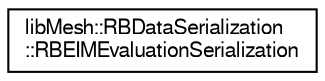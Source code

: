 digraph "Graphical Class Hierarchy"
{
  edge [fontname="FreeSans",fontsize="10",labelfontname="FreeSans",labelfontsize="10"];
  node [fontname="FreeSans",fontsize="10",shape=record];
  rankdir="LR";
  Node1 [label="libMesh::RBDataSerialization\l::RBEIMEvaluationSerialization",height=0.2,width=0.4,color="black", fillcolor="white", style="filled",URL="$classlibMesh_1_1RBDataSerialization_1_1RBEIMEvaluationSerialization.html"];
}
